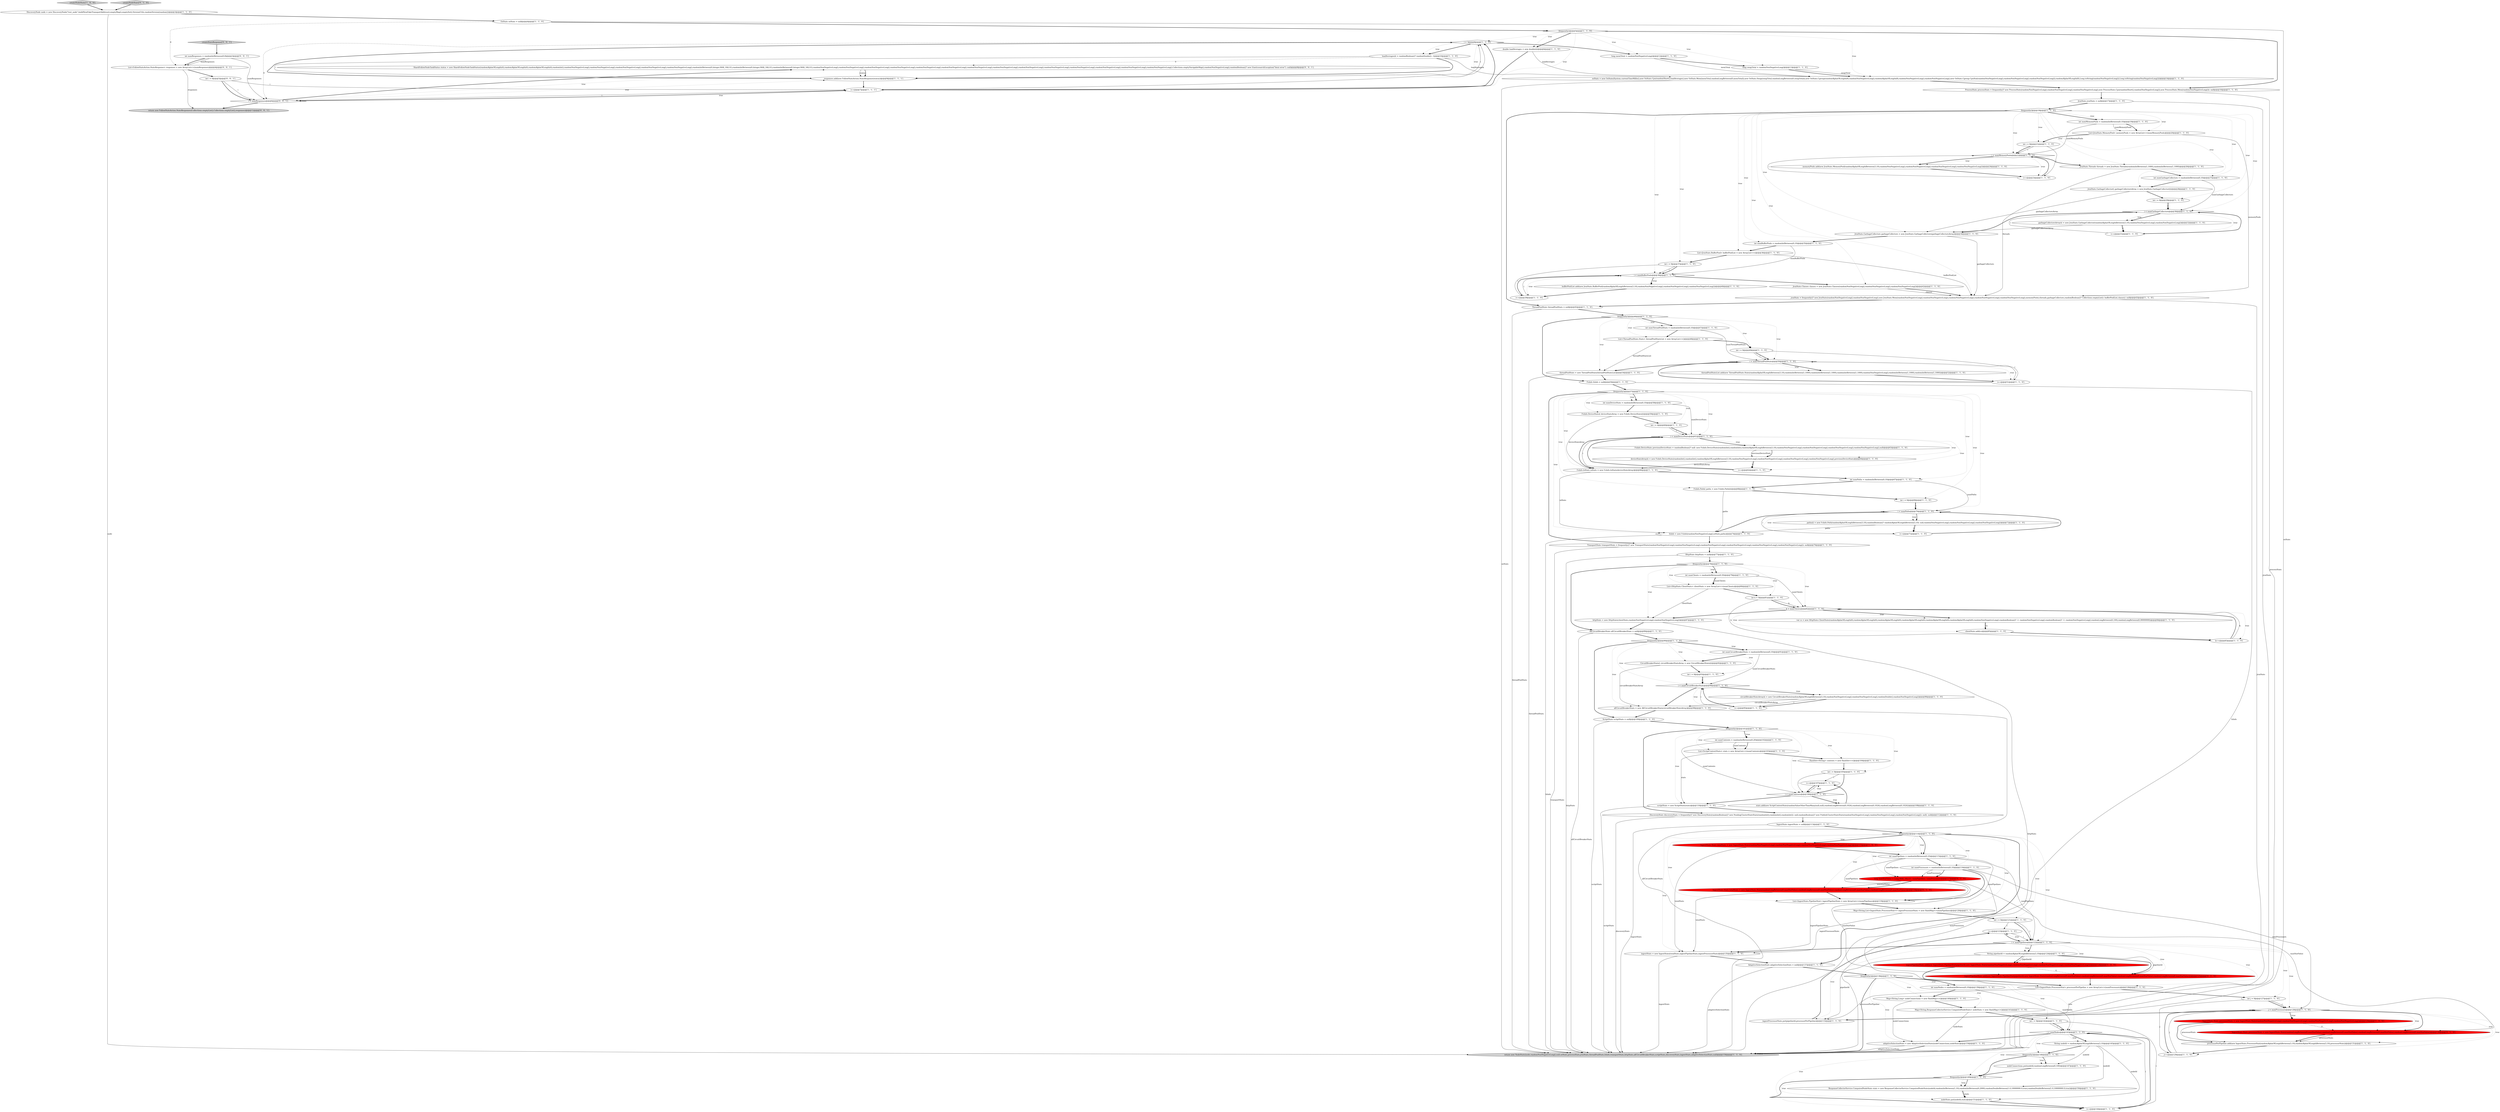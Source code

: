 digraph {
26 [style = filled, label = "ingestStats = new IngestStats(totalStats,ingestPipelineStats,ingestProcessorStats)@@@135@@@['1', '1', '0']", fillcolor = white, shape = ellipse image = "AAA0AAABBB1BBB"];
51 [style = filled, label = "int k = 0@@@81@@@['1', '1', '0']", fillcolor = white, shape = ellipse image = "AAA0AAABBB1BBB"];
17 [style = filled, label = "JvmStats.GarbageCollector(( garbageCollectorsArray = new JvmStats.GarbageCollector((((@@@28@@@['1', '1', '0']", fillcolor = white, shape = ellipse image = "AAA0AAABBB1BBB"];
7 [style = filled, label = "ThreadPoolStats threadPoolStats = null@@@45@@@['1', '1', '0']", fillcolor = white, shape = ellipse image = "AAA0AAABBB1BBB"];
61 [style = filled, label = "JvmStats.Threads threads = new JvmStats.Threads(randomIntBetween(1,1000),randomIntBetween(1,1000))@@@26@@@['1', '1', '0']", fillcolor = white, shape = ellipse image = "AAA0AAABBB1BBB"];
104 [style = filled, label = "nodeConnections.put(nodeId,randomLongBetween(0,100))@@@147@@@['1', '1', '0']", fillcolor = white, shape = ellipse image = "AAA0AAABBB1BBB"];
95 [style = filled, label = "JvmStats.GarbageCollectors garbageCollectors = new JvmStats.GarbageCollectors(garbageCollectorsArray)@@@34@@@['1', '1', '0']", fillcolor = white, shape = ellipse image = "AAA0AAABBB1BBB"];
25 [style = filled, label = "int i = 0@@@69@@@['1', '1', '0']", fillcolor = white, shape = ellipse image = "AAA0AAABBB1BBB"];
71 [style = filled, label = "i < numMemoryPools@@@22@@@['1', '1', '0']", fillcolor = white, shape = diamond image = "AAA0AAABBB1BBB"];
18 [style = filled, label = "i < numCircuitBreakerStats@@@94@@@['1', '1', '0']", fillcolor = white, shape = diamond image = "AAA0AAABBB1BBB"];
46 [style = filled, label = "List<ScriptContextStats> stats = new ArrayList<>(numContents)@@@103@@@['1', '1', '0']", fillcolor = white, shape = ellipse image = "AAA0AAABBB1BBB"];
54 [style = filled, label = "int i = 0@@@105@@@['1', '1', '0']", fillcolor = white, shape = ellipse image = "AAA0AAABBB1BBB"];
96 [style = filled, label = "i < numDeviceStats@@@61@@@['1', '1', '0']", fillcolor = white, shape = diamond image = "AAA0AAABBB1BBB"];
132 [style = filled, label = "IngestStats.Stats totalStats = new IngestStats.Stats(randomLongBetween(0,maxStatValue),randomLongBetween(0,maxStatValue),randomLongBetween(0,maxStatValue),randomLongBetween(0,maxStatValue))@@@118@@@['0', '1', '0']", fillcolor = red, shape = ellipse image = "AAA1AAABBB2BBB"];
28 [style = filled, label = "createNodeStats['1', '0', '0']", fillcolor = lightgray, shape = diamond image = "AAA0AAABBB1BBB"];
137 [style = filled, label = "List<FollowStatsAction.StatsResponse> responses = new ArrayList<>(numResponses)@@@4@@@['0', '0', '1']", fillcolor = white, shape = ellipse image = "AAA0AAABBB3BBB"];
68 [style = filled, label = "frequently()@@@101@@@['1', '1', '0']", fillcolor = white, shape = diamond image = "AAA0AAABBB1BBB"];
119 [style = filled, label = "paths(i( = new FsInfo.Path(randomAlphaOfLengthBetween(3,10),randomBoolean()? randomAlphaOfLengthBetween(3,10): null,randomNonNegativeLong(),randomNonNegativeLong(),randomNonNegativeLong())@@@72@@@['1', '1', '0']", fillcolor = white, shape = ellipse image = "AAA0AAABBB1BBB"];
130 [style = filled, label = "IngestStats.Stats processorStats = new IngestStats.Stats(randomLongBetween(0,maxStatValue),randomLongBetween(0,maxStatValue),randomLongBetween(0,maxStatValue),randomLongBetween(0,maxStatValue))@@@130@@@['0', '1', '0']", fillcolor = red, shape = ellipse image = "AAA1AAABBB2BBB"];
10 [style = filled, label = "osStats = new OsStats(System.currentTimeMillis(),new OsStats.Cpu(randomShort(),loadAverages),new OsStats.Mem(memTotal,randomLongBetween(0,memTotal)),new OsStats.Swap(swapTotal,randomLongBetween(0,swapTotal)),new OsStats.Cgroup(randomAlphaOfLength(8),randomNonNegativeLong(),randomAlphaOfLength(8),randomNonNegativeLong(),randomNonNegativeLong(),new OsStats.Cgroup.CpuStat(randomNonNegativeLong(),randomNonNegativeLong(),randomNonNegativeLong()),randomAlphaOfLength(8),Long.toString(randomNonNegativeLong()),Long.toString(randomNonNegativeLong())))@@@14@@@['1', '1', '0']", fillcolor = white, shape = ellipse image = "AAA0AAABBB1BBB"];
86 [style = filled, label = "List<IngestStats.PipelineStat> ingestPipelineStats = new ArrayList<>(numPipelines)@@@119@@@['1', '1', '0']", fillcolor = white, shape = ellipse image = "AAA0AAABBB1BBB"];
48 [style = filled, label = "int j = 0@@@127@@@['1', '1', '0']", fillcolor = white, shape = ellipse image = "AAA0AAABBB1BBB"];
114 [style = filled, label = "circuitBreakerStatsArray(i( = new CircuitBreakerStats(randomAlphaOfLengthBetween(3,10),randomNonNegativeLong(),randomNonNegativeLong(),randomDouble(),randomNonNegativeLong())@@@96@@@['1', '1', '0']", fillcolor = white, shape = ellipse image = "AAA0AAABBB1BBB"];
94 [style = filled, label = "AllCircuitBreakerStats allCircuitBreakerStats = null@@@89@@@['1', '1', '0']", fillcolor = white, shape = ellipse image = "AAA0AAABBB1BBB"];
6 [style = filled, label = "i < numGarbageCollectors@@@30@@@['1', '1', '0']", fillcolor = white, shape = diamond image = "AAA0AAABBB1BBB"];
2 [style = filled, label = "int numPaths = randomIntBetween(0,10)@@@67@@@['1', '1', '0']", fillcolor = white, shape = ellipse image = "AAA0AAABBB1BBB"];
22 [style = filled, label = "long memTotal = randomNonNegativeLong()@@@12@@@['1', '1', '0']", fillcolor = white, shape = ellipse image = "AAA0AAABBB1BBB"];
36 [style = filled, label = "i < numBufferPools@@@38@@@['1', '1', '0']", fillcolor = white, shape = diamond image = "AAA0AAABBB1BBB"];
52 [style = filled, label = "FsInfo.DeviceStats previousDeviceStats = randomBoolean()? null: new FsInfo.DeviceStats(randomInt(),randomInt(),randomAlphaOfLengthBetween(3,10),randomNonNegativeLong(),randomNonNegativeLong(),randomNonNegativeLong(),randomNonNegativeLong(),null)@@@63@@@['1', '1', '0']", fillcolor = white, shape = ellipse image = "AAA0AAABBB1BBB"];
12 [style = filled, label = "threadPoolStats = new ThreadPoolStats(threadPoolStatsList)@@@54@@@['1', '1', '0']", fillcolor = white, shape = ellipse image = "AAA0AAABBB1BBB"];
113 [style = filled, label = "i++@@@107@@@['1', '1', '0']", fillcolor = white, shape = ellipse image = "AAA0AAABBB1BBB"];
92 [style = filled, label = "DiscoveryNode node = new DiscoveryNode(\"test_node\",buildNewFakeTransportAddress(),emptyMap(),emptySet(),VersionUtils.randomVersion(random()))@@@3@@@['1', '1', '0']", fillcolor = white, shape = ellipse image = "AAA0AAABBB1BBB"];
85 [style = filled, label = "i < numPaths@@@70@@@['1', '1', '0']", fillcolor = white, shape = diamond image = "AAA0AAABBB1BBB"];
120 [style = filled, label = "frequently()@@@18@@@['1', '1', '0']", fillcolor = white, shape = diamond image = "AAA0AAABBB1BBB"];
102 [style = filled, label = "CircuitBreakerStats(( circuitBreakerStatsArray = new CircuitBreakerStats((((@@@92@@@['1', '1', '0']", fillcolor = white, shape = ellipse image = "AAA0AAABBB1BBB"];
74 [style = filled, label = "k < numClients@@@82@@@['1', '1', '0']", fillcolor = white, shape = diamond image = "AAA0AAABBB1BBB"];
14 [style = filled, label = "List<IngestStats.ProcessorStat> processorPerPipeline = new ArrayList<>(numProcessors)@@@126@@@['1', '1', '0']", fillcolor = white, shape = ellipse image = "AAA0AAABBB1BBB"];
140 [style = filled, label = "int numResponses = randomIntBetween(0,8)@@@3@@@['0', '0', '1']", fillcolor = white, shape = ellipse image = "AAA0AAABBB3BBB"];
139 [style = filled, label = "return new FollowStatsAction.StatsResponses(Collections.emptyList(),Collections.emptyList(),responses)@@@11@@@['0', '0', '1']", fillcolor = lightgray, shape = ellipse image = "AAA0AAABBB3BBB"];
133 [style = filled, label = "ingestPipelineStats.add(new IngestStats.PipelineStat(pipelineId,new IngestStats.Stats(randomLongBetween(0,maxStatValue),randomLongBetween(0,maxStatValue),randomLongBetween(0,maxStatValue),randomLongBetween(0,maxStatValue))))@@@125@@@['0', '1', '0']", fillcolor = red, shape = ellipse image = "AAA1AAABBB2BBB"];
81 [style = filled, label = "int numClients = randomIntBetween(0,50)@@@79@@@['1', '1', '0']", fillcolor = white, shape = ellipse image = "AAA0AAABBB1BBB"];
123 [style = filled, label = "IngestStats.Stats totalStats = new IngestStats.Stats(randomNonNegativeLong(),randomNonNegativeLong(),randomNonNegativeLong(),randomNonNegativeLong())@@@115@@@['1', '0', '0']", fillcolor = red, shape = ellipse image = "AAA1AAABBB1BBB"];
70 [style = filled, label = "frequently()@@@5@@@['1', '1', '0']", fillcolor = white, shape = diamond image = "AAA0AAABBB1BBB"];
97 [style = filled, label = "memoryPools.add(new JvmStats.MemoryPool(randomAlphaOfLengthBetween(3,10),randomNonNegativeLong(),randomNonNegativeLong(),randomNonNegativeLong(),randomNonNegativeLong()))@@@24@@@['1', '1', '0']", fillcolor = white, shape = ellipse image = "AAA0AAABBB1BBB"];
111 [style = filled, label = "i++@@@39@@@['1', '1', '0']", fillcolor = white, shape = ellipse image = "AAA0AAABBB1BBB"];
20 [style = filled, label = "int numGarbageCollectors = randomIntBetween(0,10)@@@27@@@['1', '1', '0']", fillcolor = white, shape = ellipse image = "AAA0AAABBB1BBB"];
135 [style = filled, label = "int i = 0@@@5@@@['0', '0', '1']", fillcolor = white, shape = ellipse image = "AAA0AAABBB3BBB"];
55 [style = filled, label = "i < 3@@@8@@@['1', '1', '0']", fillcolor = white, shape = diamond image = "AAA0AAABBB1BBB"];
56 [style = filled, label = "i++@@@71@@@['1', '1', '0']", fillcolor = white, shape = ellipse image = "AAA0AAABBB1BBB"];
106 [style = filled, label = "threadPoolStatsList.add(new ThreadPoolStats.Stats(randomAlphaOfLengthBetween(3,10),randomIntBetween(1,1000),randomIntBetween(1,1000),randomIntBetween(1,1000),randomNonNegativeLong(),randomIntBetween(1,1000),randomIntBetween(1,1000)))@@@52@@@['1', '1', '0']", fillcolor = white, shape = ellipse image = "AAA0AAABBB1BBB"];
37 [style = filled, label = "ScriptStats scriptStats = null@@@100@@@['1', '1', '0']", fillcolor = white, shape = ellipse image = "AAA0AAABBB1BBB"];
76 [style = filled, label = "FsInfo.DeviceStats(( deviceStatsArray = new FsInfo.DeviceStats((((@@@59@@@['1', '1', '0']", fillcolor = white, shape = ellipse image = "AAA0AAABBB1BBB"];
77 [style = filled, label = "List<JvmStats.BufferPool> bufferPoolList = new ArrayList<>()@@@36@@@['1', '1', '0']", fillcolor = white, shape = ellipse image = "AAA0AAABBB1BBB"];
79 [style = filled, label = "String pipelineId = randomAlphaOfLengthBetween(3,10)@@@124@@@['1', '1', '0']", fillcolor = white, shape = ellipse image = "AAA0AAABBB1BBB"];
72 [style = filled, label = "k++@@@83@@@['1', '1', '0']", fillcolor = white, shape = ellipse image = "AAA0AAABBB1BBB"];
90 [style = filled, label = "allCircuitBreakerStats = new AllCircuitBreakerStats(circuitBreakerStatsArray)@@@98@@@['1', '1', '0']", fillcolor = white, shape = ellipse image = "AAA0AAABBB1BBB"];
115 [style = filled, label = "IngestStats ingestStats = null@@@113@@@['1', '1', '0']", fillcolor = white, shape = ellipse image = "AAA0AAABBB1BBB"];
127 [style = filled, label = "JvmStats jvmStats = null@@@17@@@['1', '1', '0']", fillcolor = white, shape = ellipse image = "AAA0AAABBB1BBB"];
40 [style = filled, label = "HashSet<String> contexts = new HashSet<>()@@@104@@@['1', '1', '0']", fillcolor = white, shape = ellipse image = "AAA0AAABBB1BBB"];
65 [style = filled, label = "int numProcessors = randomIntBetween(0,10)@@@116@@@['1', '1', '0']", fillcolor = white, shape = ellipse image = "AAA0AAABBB1BBB"];
41 [style = filled, label = "List<HttpStats.ClientStats> clientStats = new ArrayList<>(numClients)@@@80@@@['1', '1', '0']", fillcolor = white, shape = ellipse image = "AAA0AAABBB1BBB"];
45 [style = filled, label = "frequently()@@@78@@@['1', '1', '0']", fillcolor = white, shape = diamond image = "AAA0AAABBB1BBB"];
99 [style = filled, label = "stats.add(new ScriptContextStats(randomValueOtherThanMany(null,null),randomLongBetween(0,1024),randomLongBetween(0,1024),randomLongBetween(0,1024)))@@@108@@@['1', '1', '0']", fillcolor = white, shape = ellipse image = "AAA0AAABBB1BBB"];
16 [style = filled, label = "TransportStats transportStats = frequently()? new TransportStats(randomNonNegativeLong(),randomNonNegativeLong(),randomNonNegativeLong(),randomNonNegativeLong(),randomNonNegativeLong(),randomNonNegativeLong()): null@@@76@@@['1', '1', '0']", fillcolor = white, shape = ellipse image = "AAA0AAABBB1BBB"];
80 [style = filled, label = "jvmStats = frequently()? new JvmStats(randomNonNegativeLong(),randomNonNegativeLong(),new JvmStats.Mem(randomNonNegativeLong(),randomNonNegativeLong(),randomNonNegativeLong(),randomNonNegativeLong(),randomNonNegativeLong(),memoryPools),threads,garbageCollectors,randomBoolean()? Collections.emptyList(): bufferPoolList,classes): null@@@43@@@['1', '1', '0']", fillcolor = white, shape = ellipse image = "AAA0AAABBB1BBB"];
84 [style = filled, label = "long swapTotal = randomNonNegativeLong()@@@13@@@['1', '1', '0']", fillcolor = white, shape = ellipse image = "AAA0AAABBB1BBB"];
88 [style = filled, label = "scriptStats = new ScriptStats(stats)@@@110@@@['1', '1', '0']", fillcolor = white, shape = ellipse image = "AAA0AAABBB1BBB"];
34 [style = filled, label = "i < numNodes@@@143@@@['1', '1', '0']", fillcolor = white, shape = diamond image = "AAA0AAABBB1BBB"];
122 [style = filled, label = "frequently()@@@114@@@['1', '1', '0']", fillcolor = white, shape = diamond image = "AAA0AAABBB1BBB"];
98 [style = filled, label = "int i = 0@@@121@@@['1', '1', '0']", fillcolor = white, shape = ellipse image = "AAA0AAABBB1BBB"];
91 [style = filled, label = "i++@@@123@@@['1', '1', '0']", fillcolor = white, shape = ellipse image = "AAA0AAABBB1BBB"];
129 [style = filled, label = "int i = 0@@@60@@@['1', '1', '0']", fillcolor = white, shape = ellipse image = "AAA0AAABBB1BBB"];
109 [style = filled, label = "frequently()@@@149@@@['1', '1', '0']", fillcolor = white, shape = diamond image = "AAA0AAABBB1BBB"];
27 [style = filled, label = "int numMemoryPools = randomIntBetween(0,10)@@@19@@@['1', '1', '0']", fillcolor = white, shape = ellipse image = "AAA0AAABBB1BBB"];
87 [style = filled, label = "processorPerPipeline.add(new IngestStats.ProcessorStat(randomAlphaOfLengthBetween(3,10),randomAlphaOfLengthBetween(3,10),processorStats))@@@131@@@['1', '1', '0']", fillcolor = white, shape = ellipse image = "AAA0AAABBB1BBB"];
73 [style = filled, label = "clientStats.add(cs)@@@85@@@['1', '1', '0']", fillcolor = white, shape = ellipse image = "AAA0AAABBB1BBB"];
29 [style = filled, label = "adaptiveSelectionStats = new AdaptiveSelectionStats(nodeConnections,nodeStats)@@@154@@@['1', '1', '0']", fillcolor = white, shape = ellipse image = "AAA0AAABBB1BBB"];
1 [style = filled, label = "i < numThreadPoolStats@@@50@@@['1', '1', '0']", fillcolor = white, shape = diamond image = "AAA0AAABBB1BBB"];
42 [style = filled, label = "frequently()@@@57@@@['1', '1', '0']", fillcolor = white, shape = diamond image = "AAA0AAABBB1BBB"];
50 [style = filled, label = "return new NodeStats(node,randomNonNegativeLong(),null,osStats,processStats,jvmStats,threadPoolStats,fsInfo,transportStats,httpStats,allCircuitBreakerStats,scriptStats,discoveryStats,ingestStats,adaptiveSelectionStats,null)@@@156@@@['1', '1', '0']", fillcolor = lightgray, shape = ellipse image = "AAA0AAABBB1BBB"];
100 [style = filled, label = "var cs = new HttpStats.ClientStats(randomAlphaOfLength(6),randomAlphaOfLength(6),randomAlphaOfLength(6),randomAlphaOfLength(6),randomAlphaOfLength(6),randomAlphaOfLength(6),randomNonNegativeLong(),randomBoolean()? -1: randomNonNegativeLong(),randomBoolean()? -1: randomNonNegativeLong(),randomLongBetween(0,100),randomLongBetween(0,99999999))@@@84@@@['1', '1', '0']", fillcolor = white, shape = ellipse image = "AAA0AAABBB1BBB"];
126 [style = filled, label = "Map<String,ResponseCollectorService.ComputedNodeStats> nodeStats = new HashMap<>()@@@141@@@['1', '1', '0']", fillcolor = white, shape = ellipse image = "AAA0AAABBB1BBB"];
5 [style = filled, label = "loadAverages(i( = randomBoolean()? randomDouble(): -1@@@10@@@['1', '1', '0']", fillcolor = white, shape = ellipse image = "AAA0AAABBB1BBB"];
3 [style = filled, label = "i++@@@144@@@['1', '1', '0']", fillcolor = white, shape = ellipse image = "AAA0AAABBB1BBB"];
138 [style = filled, label = "ShardFollowNodeTaskStatus status = new ShardFollowNodeTaskStatus(randomAlphaOfLength(4),randomAlphaOfLength(4),randomAlphaOfLength(4),randomInt(),randomNonNegativeLong(),randomNonNegativeLong(),randomNonNegativeLong(),randomNonNegativeLong(),randomNonNegativeLong(),randomIntBetween(0,Integer.MAX_VALUE),randomIntBetween(0,Integer.MAX_VALUE),randomIntBetween(0,Integer.MAX_VALUE),randomNonNegativeLong(),randomNonNegativeLong(),randomNonNegativeLong(),randomNonNegativeLong(),randomNonNegativeLong(),randomNonNegativeLong(),randomNonNegativeLong(),randomNonNegativeLong(),randomNonNegativeLong(),randomNonNegativeLong(),randomNonNegativeLong(),randomNonNegativeLong(),randomNonNegativeLong(),randomNonNegativeLong(),Collections.emptyNavigableMap(),randomNonNegativeLong(),randomBoolean()? new ElasticsearchException(\"fatal error\"): null)@@@8@@@['0', '0', '1']", fillcolor = white, shape = ellipse image = "AAA0AAABBB3BBB"];
66 [style = filled, label = "int i = 0@@@142@@@['1', '1', '0']", fillcolor = white, shape = ellipse image = "AAA0AAABBB1BBB"];
19 [style = filled, label = "i < numContents@@@106@@@['1', '1', '0']", fillcolor = white, shape = diamond image = "AAA0AAABBB1BBB"];
67 [style = filled, label = "responses.add(new FollowStatsAction.StatsResponse(status))@@@9@@@['1', '1', '1']", fillcolor = white, shape = ellipse image = "AAA0AAABBB1BBB"];
107 [style = filled, label = "i++@@@7@@@['1', '1', '1']", fillcolor = white, shape = ellipse image = "AAA0AAABBB1BBB"];
117 [style = filled, label = "i++@@@95@@@['1', '1', '0']", fillcolor = white, shape = ellipse image = "AAA0AAABBB1BBB"];
9 [style = filled, label = "httpStats = new HttpStats(clientStats,randomNonNegativeLong(),randomNonNegativeLong())@@@87@@@['1', '1', '0']", fillcolor = white, shape = ellipse image = "AAA0AAABBB1BBB"];
64 [style = filled, label = "int numBufferPools = randomIntBetween(0,10)@@@35@@@['1', '1', '0']", fillcolor = white, shape = ellipse image = "AAA0AAABBB1BBB"];
93 [style = filled, label = "int numCircuitBreakerStats = randomIntBetween(0,10)@@@91@@@['1', '1', '0']", fillcolor = white, shape = ellipse image = "AAA0AAABBB1BBB"];
103 [style = filled, label = "int numNodes = randomIntBetween(0,10)@@@139@@@['1', '1', '0']", fillcolor = white, shape = ellipse image = "AAA0AAABBB1BBB"];
58 [style = filled, label = "bufferPoolList.add(new JvmStats.BufferPool(randomAlphaOfLengthBetween(3,10),randomNonNegativeLong(),randomNonNegativeLong(),randomNonNegativeLong()))@@@40@@@['1', '1', '0']", fillcolor = white, shape = ellipse image = "AAA0AAABBB1BBB"];
128 [style = filled, label = "List<ThreadPoolStats.Stats> threadPoolStatsList = new ArrayList<>()@@@48@@@['1', '1', '0']", fillcolor = white, shape = ellipse image = "AAA0AAABBB1BBB"];
75 [style = filled, label = "HttpStats httpStats = null@@@77@@@['1', '1', '0']", fillcolor = white, shape = ellipse image = "AAA0AAABBB1BBB"];
134 [style = filled, label = "long maxStatValue = Long.MAX_VALUE / numPipelines / numProcessors@@@117@@@['0', '1', '0']", fillcolor = red, shape = ellipse image = "AAA1AAABBB2BBB"];
136 [style = filled, label = "createStatsResponse['0', '0', '1']", fillcolor = lightgray, shape = diamond image = "AAA0AAABBB3BBB"];
33 [style = filled, label = "AdaptiveSelectionStats adaptiveSelectionStats = null@@@137@@@['1', '1', '0']", fillcolor = white, shape = ellipse image = "AAA0AAABBB1BBB"];
53 [style = filled, label = "int numThreadPoolStats = randomIntBetween(0,10)@@@47@@@['1', '1', '0']", fillcolor = white, shape = ellipse image = "AAA0AAABBB1BBB"];
35 [style = filled, label = "JvmStats.Classes classes = new JvmStats.Classes(randomNonNegativeLong(),randomNonNegativeLong(),randomNonNegativeLong())@@@42@@@['1', '1', '0']", fillcolor = white, shape = ellipse image = "AAA0AAABBB1BBB"];
82 [style = filled, label = "FsInfo.IoStats ioStats = new FsInfo.IoStats(deviceStatsArray)@@@66@@@['1', '1', '0']", fillcolor = white, shape = ellipse image = "AAA0AAABBB1BBB"];
4 [style = filled, label = "nodeStats.put(nodeId,stats)@@@151@@@['1', '1', '0']", fillcolor = white, shape = ellipse image = "AAA0AAABBB1BBB"];
118 [style = filled, label = "String nodeId = randomAlphaOfLengthBetween(3,10)@@@145@@@['1', '1', '0']", fillcolor = white, shape = ellipse image = "AAA0AAABBB1BBB"];
32 [style = filled, label = "i++@@@23@@@['1', '1', '0']", fillcolor = white, shape = ellipse image = "AAA0AAABBB1BBB"];
141 [style = filled, label = "i < numResponses@@@6@@@['0', '0', '1']", fillcolor = white, shape = diamond image = "AAA0AAABBB3BBB"];
116 [style = filled, label = "frequently()@@@46@@@['1', '1', '0']", fillcolor = white, shape = diamond image = "AAA0AAABBB1BBB"];
21 [style = filled, label = "int i = 0@@@93@@@['1', '1', '0']", fillcolor = white, shape = ellipse image = "AAA0AAABBB1BBB"];
39 [style = filled, label = "FsInfo.Path(( paths = new FsInfo.Path((((@@@68@@@['1', '1', '0']", fillcolor = white, shape = ellipse image = "AAA0AAABBB1BBB"];
60 [style = filled, label = "ResponseCollectorService.ComputedNodeStats stats = new ResponseCollectorService.ComputedNodeStats(nodeId,randomIntBetween(1,10),randomIntBetween(0,2000),randomDoubleBetween(1.0,10000000.0,true),randomDoubleBetween(1.0,10000000.0,true))@@@150@@@['1', '1', '0']", fillcolor = white, shape = ellipse image = "AAA0AAABBB1BBB"];
24 [style = filled, label = "int i = 0@@@37@@@['1', '1', '0']", fillcolor = white, shape = ellipse image = "AAA0AAABBB1BBB"];
43 [style = filled, label = "frequently()@@@138@@@['1', '1', '0']", fillcolor = white, shape = diamond image = "AAA0AAABBB1BBB"];
23 [style = filled, label = "DiscoveryStats discoveryStats = frequently()? new DiscoveryStats(randomBoolean()? new PendingClusterStateStats(randomInt(),randomInt(),randomInt()): null,randomBoolean()? new PublishClusterStateStats(randomNonNegativeLong(),randomNonNegativeLong(),randomNonNegativeLong()): null): null@@@112@@@['1', '1', '0']", fillcolor = white, shape = ellipse image = "AAA0AAABBB1BBB"];
0 [style = filled, label = "int i = 0@@@29@@@['1', '1', '0']", fillcolor = white, shape = ellipse image = "AAA0AAABBB1BBB"];
78 [style = filled, label = "frequently()@@@146@@@['1', '1', '0']", fillcolor = white, shape = diamond image = "AAA0AAABBB1BBB"];
44 [style = filled, label = "frequently()@@@90@@@['1', '1', '0']", fillcolor = white, shape = diamond image = "AAA0AAABBB1BBB"];
15 [style = filled, label = "int i = 0@@@49@@@['1', '1', '0']", fillcolor = white, shape = ellipse image = "AAA0AAABBB1BBB"];
49 [style = filled, label = "ingestProcessorStats.put(pipelineId,processorPerPipeline)@@@133@@@['1', '1', '0']", fillcolor = white, shape = ellipse image = "AAA0AAABBB1BBB"];
124 [style = filled, label = "FsInfo fsInfo = null@@@56@@@['1', '1', '0']", fillcolor = white, shape = ellipse image = "AAA0AAABBB1BBB"];
89 [style = filled, label = "i++@@@51@@@['1', '1', '0']", fillcolor = white, shape = ellipse image = "AAA0AAABBB1BBB"];
110 [style = filled, label = "double loadAverages = new double((((@@@6@@@['1', '1', '0']", fillcolor = white, shape = ellipse image = "AAA0AAABBB1BBB"];
11 [style = filled, label = "ingestPipelineStats.add(new IngestStats.PipelineStat(pipelineId,new IngestStats.Stats(randomNonNegativeLong(),randomNonNegativeLong(),randomNonNegativeLong(),randomNonNegativeLong())))@@@124@@@['1', '0', '0']", fillcolor = red, shape = ellipse image = "AAA1AAABBB1BBB"];
47 [style = filled, label = "Map<String,Long> nodeConnections = new HashMap<>()@@@140@@@['1', '1', '0']", fillcolor = white, shape = ellipse image = "AAA0AAABBB1BBB"];
38 [style = filled, label = "i < numPipelines@@@122@@@['1', '1', '0']", fillcolor = white, shape = diamond image = "AAA0AAABBB1BBB"];
62 [style = filled, label = "int i = 0@@@21@@@['1', '1', '0']", fillcolor = white, shape = ellipse image = "AAA0AAABBB1BBB"];
30 [style = filled, label = "int numContents = randomIntBetween(0,20)@@@102@@@['1', '1', '0']", fillcolor = white, shape = ellipse image = "AAA0AAABBB1BBB"];
108 [style = filled, label = "int numDeviceStats = randomIntBetween(0,10)@@@58@@@['1', '1', '0']", fillcolor = white, shape = ellipse image = "AAA0AAABBB1BBB"];
112 [style = filled, label = "IngestStats.Stats processorStats = new IngestStats.Stats(randomNonNegativeLong(),randomNonNegativeLong(),randomNonNegativeLong(),randomNonNegativeLong())@@@129@@@['1', '0', '0']", fillcolor = red, shape = ellipse image = "AAA1AAABBB1BBB"];
69 [style = filled, label = "OsStats osStats = null@@@4@@@['1', '1', '0']", fillcolor = white, shape = ellipse image = "AAA0AAABBB1BBB"];
31 [style = filled, label = "int numPipelines = randomIntBetween(0,10)@@@115@@@['1', '1', '0']", fillcolor = white, shape = ellipse image = "AAA0AAABBB1BBB"];
13 [style = filled, label = "deviceStatsArray(i( = new FsInfo.DeviceStats(randomInt(),randomInt(),randomAlphaOfLengthBetween(3,10),randomNonNegativeLong(),randomNonNegativeLong(),randomNonNegativeLong(),randomNonNegativeLong(),previousDeviceStats)@@@64@@@['1', '1', '0']", fillcolor = white, shape = ellipse image = "AAA0AAABBB1BBB"];
57 [style = filled, label = "j < numProcessors@@@128@@@['1', '1', '0']", fillcolor = white, shape = diamond image = "AAA0AAABBB1BBB"];
101 [style = filled, label = "garbageCollectorsArray(i( = new JvmStats.GarbageCollector(randomAlphaOfLengthBetween(3,10),randomNonNegativeLong(),randomNonNegativeLong())@@@32@@@['1', '1', '0']", fillcolor = white, shape = ellipse image = "AAA0AAABBB1BBB"];
83 [style = filled, label = "i++@@@62@@@['1', '1', '0']", fillcolor = white, shape = ellipse image = "AAA0AAABBB1BBB"];
121 [style = filled, label = "List<JvmStats.MemoryPool> memoryPools = new ArrayList<>(numMemoryPools)@@@20@@@['1', '1', '0']", fillcolor = white, shape = ellipse image = "AAA0AAABBB1BBB"];
125 [style = filled, label = "i++@@@31@@@['1', '1', '0']", fillcolor = white, shape = ellipse image = "AAA0AAABBB1BBB"];
8 [style = filled, label = "ProcessStats processStats = frequently()? new ProcessStats(randomNonNegativeLong(),randomNonNegativeLong(),randomNonNegativeLong(),new ProcessStats.Cpu(randomShort(),randomNonNegativeLong()),new ProcessStats.Mem(randomNonNegativeLong())): null@@@16@@@['1', '1', '0']", fillcolor = white, shape = ellipse image = "AAA0AAABBB1BBB"];
63 [style = filled, label = "Map<String,List<IngestStats.ProcessorStat>> ingestProcessorStats = new HashMap<>(numPipelines)@@@120@@@['1', '1', '0']", fillcolor = white, shape = ellipse image = "AAA0AAABBB1BBB"];
131 [style = filled, label = "createNodeStats['0', '1', '0']", fillcolor = lightgray, shape = diamond image = "AAA0AAABBB2BBB"];
105 [style = filled, label = "fsInfo = new FsInfo(randomNonNegativeLong(),ioStats,paths)@@@74@@@['1', '1', '0']", fillcolor = white, shape = ellipse image = "AAA0AAABBB1BBB"];
59 [style = filled, label = "j++@@@129@@@['1', '1', '0']", fillcolor = white, shape = ellipse image = "AAA0AAABBB1BBB"];
79->133 [style = bold, label=""];
6->95 [style = bold, label=""];
11->14 [style = bold, label=""];
77->80 [style = solid, label="bufferPoolList"];
59->57 [style = bold, label=""];
98->38 [style = bold, label=""];
75->50 [style = solid, label="httpStats"];
58->111 [style = bold, label=""];
120->77 [style = dotted, label="true"];
7->116 [style = bold, label=""];
136->140 [style = bold, label=""];
107->55 [style = bold, label=""];
121->80 [style = solid, label="memoryPools"];
26->50 [style = solid, label="ingestStats"];
42->82 [style = dotted, label="true"];
30->46 [style = bold, label=""];
127->50 [style = solid, label="jvmStats"];
1->12 [style = bold, label=""];
79->133 [style = solid, label="pipelineId"];
63->98 [style = bold, label=""];
96->52 [style = dotted, label="true"];
14->48 [style = bold, label=""];
42->108 [style = bold, label=""];
19->99 [style = bold, label=""];
38->79 [style = bold, label=""];
66->34 [style = solid, label="i"];
54->113 [style = solid, label="i"];
42->96 [style = dotted, label="true"];
25->85 [style = solid, label="i"];
112->130 [style = dashed, label="0"];
69->50 [style = solid, label="osStats"];
66->34 [style = bold, label=""];
122->134 [style = dotted, label="true"];
55->141 [style = dashed, label="0"];
19->99 [style = dotted, label="true"];
134->130 [style = solid, label="maxStatValue"];
9->94 [style = bold, label=""];
24->111 [style = solid, label="i"];
30->19 [style = solid, label="numContents"];
103->47 [style = bold, label=""];
131->92 [style = bold, label=""];
94->44 [style = bold, label=""];
42->85 [style = dotted, label="true"];
120->121 [style = dotted, label="true"];
44->37 [style = bold, label=""];
96->13 [style = dotted, label="true"];
68->19 [style = dotted, label="true"];
43->103 [style = dotted, label="true"];
15->89 [style = solid, label="i"];
43->103 [style = bold, label=""];
76->129 [style = bold, label=""];
122->123 [style = bold, label=""];
98->38 [style = solid, label="i"];
132->86 [style = bold, label=""];
1->89 [style = dotted, label="true"];
96->52 [style = bold, label=""];
42->76 [style = dotted, label="true"];
42->16 [style = bold, label=""];
68->30 [style = bold, label=""];
85->105 [style = bold, label=""];
102->21 [style = bold, label=""];
122->26 [style = dotted, label="true"];
27->121 [style = bold, label=""];
79->11 [style = bold, label=""];
18->114 [style = bold, label=""];
107->141 [style = solid, label="i"];
55->67 [style = dotted, label="true"];
112->87 [style = bold, label=""];
57->87 [style = dotted, label="true"];
74->72 [style = dotted, label="true"];
114->90 [style = solid, label="circuitBreakerStatsArray"];
122->63 [style = dotted, label="true"];
43->126 [style = dotted, label="true"];
70->110 [style = dotted, label="true"];
128->15 [style = bold, label=""];
85->119 [style = bold, label=""];
101->95 [style = solid, label="garbageCollectorsArray"];
81->41 [style = bold, label=""];
119->56 [style = solid, label="i"];
37->68 [style = bold, label=""];
119->56 [style = bold, label=""];
20->17 [style = bold, label=""];
106->89 [style = bold, label=""];
135->141 [style = solid, label="i"];
72->74 [style = bold, label=""];
43->50 [style = bold, label=""];
133->14 [style = bold, label=""];
48->57 [style = bold, label=""];
57->130 [style = bold, label=""];
140->137 [style = solid, label="numResponses"];
38->11 [style = dotted, label="true"];
83->96 [style = solid, label="i"];
34->3 [style = dotted, label="true"];
120->95 [style = dotted, label="true"];
120->7 [style = bold, label=""];
41->51 [style = bold, label=""];
137->135 [style = bold, label=""];
127->120 [style = bold, label=""];
57->49 [style = bold, label=""];
101->125 [style = bold, label=""];
68->23 [style = bold, label=""];
65->134 [style = solid, label="numProcessors"];
31->63 [style = solid, label="numPipelines"];
120->61 [style = dotted, label="true"];
65->134 [style = bold, label=""];
44->21 [style = dotted, label="true"];
51->74 [style = bold, label=""];
31->86 [style = solid, label="numPipelines"];
39->105 [style = solid, label="paths"];
111->36 [style = bold, label=""];
56->85 [style = bold, label=""];
80->7 [style = bold, label=""];
5->10 [style = solid, label="loadAverages"];
86->26 [style = solid, label="ingestPipelineStats"];
43->66 [style = dotted, label="true"];
52->13 [style = bold, label=""];
90->50 [style = solid, label="allCircuitBreakerStats"];
54->19 [style = bold, label=""];
130->87 [style = bold, label=""];
21->18 [style = bold, label=""];
48->59 [style = solid, label="j"];
116->1 [style = dotted, label="true"];
114->117 [style = solid, label="i"];
110->107 [style = bold, label=""];
57->130 [style = dotted, label="true"];
34->118 [style = bold, label=""];
22->10 [style = solid, label="memTotal"];
122->98 [style = dotted, label="true"];
141->139 [style = bold, label=""];
18->117 [style = dotted, label="true"];
69->137 [style = dashed, label="0"];
129->96 [style = bold, label=""];
134->132 [style = solid, label="maxStatValue"];
70->8 [style = bold, label=""];
128->12 [style = solid, label="threadPoolStatsList"];
122->31 [style = dotted, label="true"];
109->3 [style = bold, label=""];
140->137 [style = bold, label=""];
118->60 [style = solid, label="nodeId"];
5->138 [style = dashed, label="0"];
85->56 [style = dotted, label="true"];
122->38 [style = dotted, label="true"];
75->45 [style = bold, label=""];
30->46 [style = solid, label="numContents"];
5->67 [style = solid, label="i"];
100->73 [style = bold, label=""];
2->39 [style = bold, label=""];
71->97 [style = dotted, label="true"];
89->1 [style = solid, label="i"];
18->114 [style = dotted, label="true"];
120->35 [style = dotted, label="true"];
11->133 [style = dashed, label="0"];
36->35 [style = bold, label=""];
0->6 [style = solid, label="i"];
35->80 [style = solid, label="classes"];
66->3 [style = solid, label="i"];
141->138 [style = dotted, label="true"];
126->29 [style = solid, label="nodeStats"];
33->50 [style = solid, label="adaptiveSelectionStats"];
34->29 [style = bold, label=""];
34->109 [style = dotted, label="true"];
85->119 [style = dotted, label="true"];
32->71 [style = bold, label=""];
103->34 [style = solid, label="numNodes"];
107->55 [style = solid, label="i"];
123->31 [style = bold, label=""];
38->49 [style = dotted, label="true"];
70->10 [style = dotted, label="true"];
45->41 [style = dotted, label="true"];
38->91 [style = dotted, label="true"];
120->24 [style = dotted, label="true"];
17->0 [style = bold, label=""];
29->50 [style = bold, label=""];
111->36 [style = solid, label="i"];
70->110 [style = bold, label=""];
49->91 [style = bold, label=""];
120->27 [style = dotted, label="true"];
91->38 [style = solid, label="i"];
1->106 [style = bold, label=""];
52->13 [style = solid, label="previousDeviceStats"];
22->84 [style = bold, label=""];
15->1 [style = bold, label=""];
126->66 [style = bold, label=""];
62->71 [style = solid, label="i"];
117->18 [style = solid, label="i"];
92->69 [style = bold, label=""];
109->60 [style = bold, label=""];
118->104 [style = solid, label="nodeId"];
120->20 [style = dotted, label="true"];
64->36 [style = solid, label="numBufferPools"];
138->67 [style = solid, label="status"];
25->85 [style = bold, label=""];
32->71 [style = solid, label="i"];
102->90 [style = solid, label="circuitBreakerStatsArray"];
120->27 [style = bold, label=""];
108->96 [style = solid, label="numDeviceStats"];
67->55 [style = solid, label="i"];
24->36 [style = solid, label="i"];
99->113 [style = bold, label=""];
83->96 [style = bold, label=""];
24->36 [style = bold, label=""];
19->113 [style = dotted, label="true"];
70->55 [style = dotted, label="true"];
68->46 [style = dotted, label="true"];
92->50 [style = solid, label="node"];
26->33 [style = bold, label=""];
112->87 [style = solid, label="processorStats"];
100->73 [style = solid, label="cs"];
36->111 [style = dotted, label="true"];
28->92 [style = bold, label=""];
16->50 [style = solid, label="transportStats"];
70->22 [style = dotted, label="true"];
42->105 [style = dotted, label="true"];
23->115 [style = bold, label=""];
10->8 [style = bold, label=""];
45->94 [style = bold, label=""];
120->17 [style = dotted, label="true"];
67->107 [style = bold, label=""];
31->38 [style = solid, label="numPipelines"];
54->19 [style = solid, label="i"];
38->26 [style = bold, label=""];
63->26 [style = solid, label="ingestProcessorStats"];
120->71 [style = dotted, label="true"];
1->106 [style = dotted, label="true"];
48->57 [style = solid, label="j"];
12->50 [style = solid, label="threadPoolStats"];
89->1 [style = bold, label=""];
12->124 [style = bold, label=""];
61->80 [style = solid, label="threads"];
38->79 [style = dotted, label="true"];
4->3 [style = bold, label=""];
121->62 [style = bold, label=""];
56->85 [style = solid, label="i"];
86->63 [style = bold, label=""];
125->6 [style = bold, label=""];
53->128 [style = bold, label=""];
125->6 [style = solid, label="i"];
120->80 [style = dotted, label="true"];
6->101 [style = bold, label=""];
18->90 [style = bold, label=""];
122->33 [style = bold, label=""];
65->14 [style = solid, label="numProcessors"];
140->141 [style = solid, label="numResponses"];
116->128 [style = dotted, label="true"];
123->26 [style = solid, label="totalStats"];
122->123 [style = dotted, label="true"];
47->29 [style = solid, label="nodeConnections"];
116->15 [style = dotted, label="true"];
43->47 [style = dotted, label="true"];
115->50 [style = solid, label="ingestStats"];
108->76 [style = bold, label=""];
17->95 [style = solid, label="garbageCollectorsArray"];
53->1 [style = solid, label="numThreadPoolStats"];
9->50 [style = solid, label="httpStats"];
134->132 [style = bold, label=""];
120->64 [style = dotted, label="true"];
97->32 [style = bold, label=""];
130->87 [style = solid, label="processorStats"];
23->50 [style = solid, label="discoveryStats"];
44->102 [style = dotted, label="true"];
47->126 [style = bold, label=""];
113->19 [style = bold, label=""];
6->125 [style = dotted, label="true"];
82->2 [style = bold, label=""];
122->65 [style = dotted, label="true"];
74->100 [style = bold, label=""];
57->112 [style = dotted, label="true"];
68->88 [style = dotted, label="true"];
57->112 [style = bold, label=""];
78->104 [style = bold, label=""];
59->57 [style = solid, label="j"];
13->83 [style = solid, label="i"];
81->41 [style = solid, label="numClients"];
70->84 [style = dotted, label="true"];
105->16 [style = bold, label=""];
81->74 [style = solid, label="numClients"];
3->34 [style = solid, label="i"];
88->23 [style = bold, label=""];
31->65 [style = bold, label=""];
37->50 [style = solid, label="scriptStats"];
44->93 [style = bold, label=""];
8->127 [style = bold, label=""];
71->97 [style = bold, label=""];
42->129 [style = dotted, label="true"];
95->80 [style = solid, label="garbageCollectors"];
74->73 [style = dotted, label="true"];
7->50 [style = solid, label="threadPoolStats"];
6->101 [style = dotted, label="true"];
27->121 [style = solid, label="numMemoryPools"];
38->133 [style = dotted, label="true"];
43->34 [style = dotted, label="true"];
27->71 [style = solid, label="numMemoryPools"];
55->22 [style = bold, label=""];
43->29 [style = dotted, label="true"];
120->62 [style = dotted, label="true"];
45->81 [style = dotted, label="true"];
120->36 [style = dotted, label="true"];
41->9 [style = solid, label="clientStats"];
10->50 [style = solid, label="osStats"];
116->53 [style = bold, label=""];
101->125 [style = solid, label="i"];
129->96 [style = solid, label="i"];
122->86 [style = dotted, label="true"];
74->100 [style = dotted, label="true"];
118->4 [style = solid, label="nodeId"];
87->59 [style = bold, label=""];
42->25 [style = dotted, label="true"];
69->70 [style = bold, label=""];
132->26 [style = solid, label="totalStats"];
135->107 [style = solid, label="i"];
107->141 [style = bold, label=""];
38->14 [style = dotted, label="true"];
94->50 [style = solid, label="allCircuitBreakerStats"];
29->50 [style = solid, label="adaptiveSelectionStats"];
135->141 [style = bold, label=""];
2->85 [style = solid, label="numPaths"];
64->77 [style = bold, label=""];
72->74 [style = solid, label="k"];
19->88 [style = bold, label=""];
113->19 [style = solid, label="i"];
3->34 [style = bold, label=""];
71->32 [style = dotted, label="true"];
38->48 [style = dotted, label="true"];
36->58 [style = dotted, label="true"];
34->118 [style = dotted, label="true"];
79->11 [style = solid, label="pipelineId"];
120->6 [style = dotted, label="true"];
116->53 [style = dotted, label="true"];
74->9 [style = bold, label=""];
104->109 [style = bold, label=""];
93->18 [style = solid, label="numCircuitBreakerStats"];
122->31 [style = bold, label=""];
79->49 [style = solid, label="pipelineId"];
124->42 [style = bold, label=""];
51->74 [style = solid, label="k"];
76->82 [style = solid, label="deviceStatsArray"];
68->30 [style = dotted, label="true"];
90->37 [style = bold, label=""];
13->83 [style = bold, label=""];
55->5 [style = bold, label=""];
45->81 [style = bold, label=""];
8->50 [style = solid, label="processStats"];
45->9 [style = dotted, label="true"];
36->58 [style = bold, label=""];
35->80 [style = bold, label=""];
71->61 [style = bold, label=""];
109->60 [style = dotted, label="true"];
96->83 [style = dotted, label="true"];
68->54 [style = dotted, label="true"];
116->124 [style = bold, label=""];
124->50 [style = solid, label="fsInfo"];
138->67 [style = bold, label=""];
44->18 [style = dotted, label="true"];
120->0 [style = dotted, label="true"];
70->107 [style = dotted, label="true"];
96->82 [style = bold, label=""];
39->25 [style = bold, label=""];
46->40 [style = bold, label=""];
44->90 [style = dotted, label="true"];
137->139 [style = solid, label="responses"];
116->12 [style = dotted, label="true"];
93->102 [style = bold, label=""];
61->20 [style = bold, label=""];
42->39 [style = dotted, label="true"];
38->57 [style = dotted, label="true"];
14->49 [style = solid, label="processorPerPipeline"];
51->72 [style = solid, label="k"];
78->104 [style = dotted, label="true"];
122->132 [style = dotted, label="true"];
62->32 [style = solid, label="i"];
55->5 [style = dotted, label="true"];
77->24 [style = bold, label=""];
119->105 [style = solid, label="paths"];
109->4 [style = dotted, label="true"];
84->10 [style = solid, label="swapTotal"];
42->2 [style = dotted, label="true"];
65->57 [style = solid, label="numProcessors"];
15->1 [style = solid, label="i"];
82->105 [style = solid, label="ioStats"];
5->67 [style = bold, label=""];
31->134 [style = solid, label="numPipelines"];
42->108 [style = dotted, label="true"];
45->51 [style = dotted, label="true"];
21->18 [style = solid, label="i"];
95->64 [style = bold, label=""];
33->43 [style = bold, label=""];
73->72 [style = bold, label=""];
45->74 [style = dotted, label="true"];
134->133 [style = solid, label="maxStatValue"];
80->50 [style = solid, label="jvmStats"];
115->122 [style = bold, label=""];
13->82 [style = solid, label="deviceStatsArray"];
60->4 [style = bold, label=""];
117->18 [style = bold, label=""];
84->10 [style = bold, label=""];
65->86 [style = bold, label=""];
40->54 [style = bold, label=""];
16->75 [style = bold, label=""];
0->6 [style = bold, label=""];
60->4 [style = solid, label="stats"];
57->59 [style = dotted, label="true"];
98->91 [style = solid, label="i"];
114->117 [style = bold, label=""];
91->38 [style = bold, label=""];
110->10 [style = solid, label="loadAverages"];
141->67 [style = dotted, label="true"];
118->78 [style = bold, label=""];
67->55 [style = bold, label=""];
88->50 [style = solid, label="scriptStats"];
62->71 [style = bold, label=""];
68->40 [style = dotted, label="true"];
78->109 [style = bold, label=""];
46->88 [style = solid, label="stats"];
20->6 [style = solid, label="numGarbageCollectors"];
44->93 [style = dotted, label="true"];
34->78 [style = dotted, label="true"];
141->107 [style = dotted, label="true"];
141->138 [style = bold, label=""];
105->50 [style = solid, label="fsInfo"];
}
